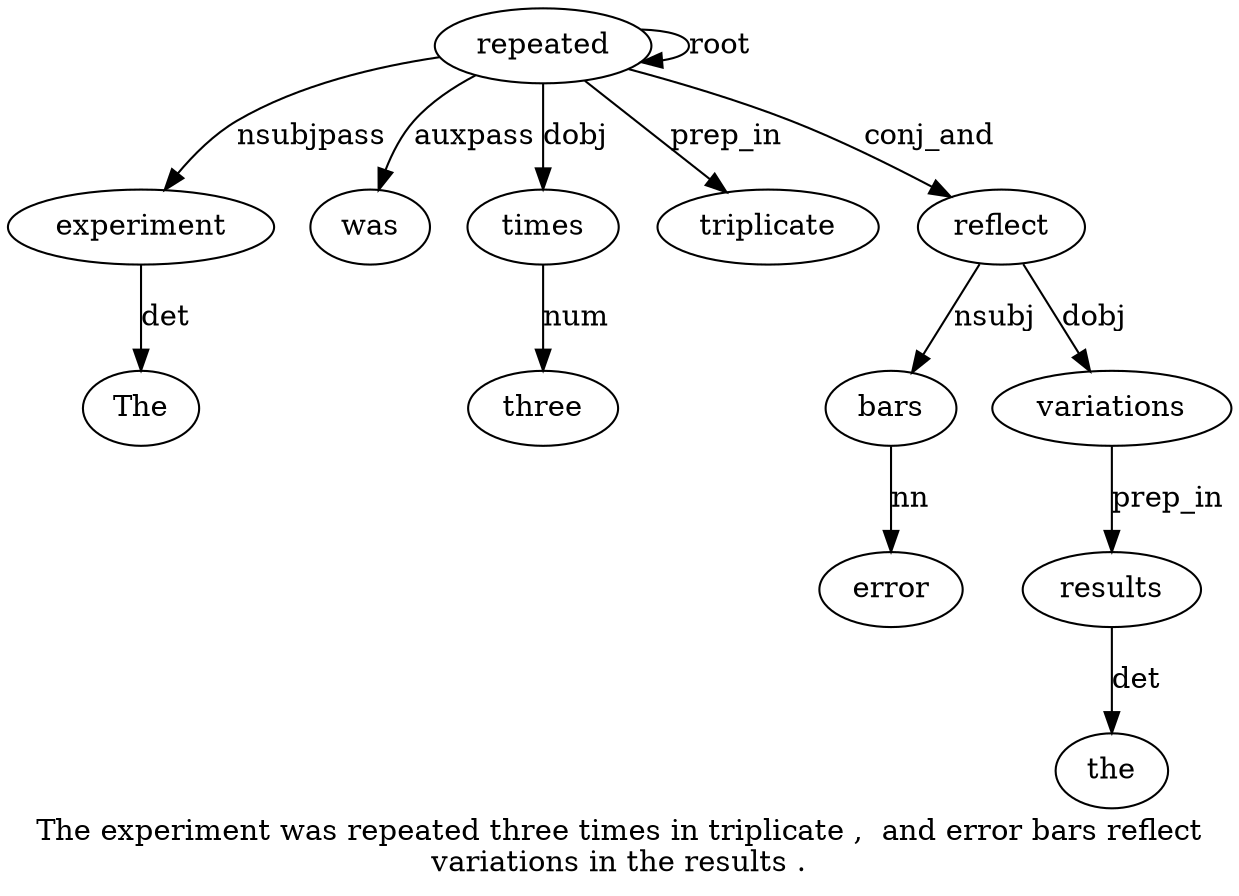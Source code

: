 digraph "The experiment was repeated three times in triplicate ,  and error bars reflect variations in the results ." {
label="The experiment was repeated three times in triplicate ,  and error bars reflect
variations in the results .";
experiment2 [style=filled, fillcolor=white, label=experiment];
The1 [style=filled, fillcolor=white, label=The];
experiment2 -> The1  [label=det];
repeated4 [style=filled, fillcolor=white, label=repeated];
repeated4 -> experiment2  [label=nsubjpass];
was3 [style=filled, fillcolor=white, label=was];
repeated4 -> was3  [label=auxpass];
repeated4 -> repeated4  [label=root];
times6 [style=filled, fillcolor=white, label=times];
three5 [style=filled, fillcolor=white, label=three];
times6 -> three5  [label=num];
repeated4 -> times6  [label=dobj];
triplicate8 [style=filled, fillcolor=white, label=triplicate];
repeated4 -> triplicate8  [label=prep_in];
bars12 [style=filled, fillcolor=white, label=bars];
error11 [style=filled, fillcolor=white, label=error];
bars12 -> error11  [label=nn];
reflect13 [style=filled, fillcolor=white, label=reflect];
reflect13 -> bars12  [label=nsubj];
repeated4 -> reflect13  [label=conj_and];
variations14 [style=filled, fillcolor=white, label=variations];
reflect13 -> variations14  [label=dobj];
results17 [style=filled, fillcolor=white, label=results];
the16 [style=filled, fillcolor=white, label=the];
results17 -> the16  [label=det];
variations14 -> results17  [label=prep_in];
}

